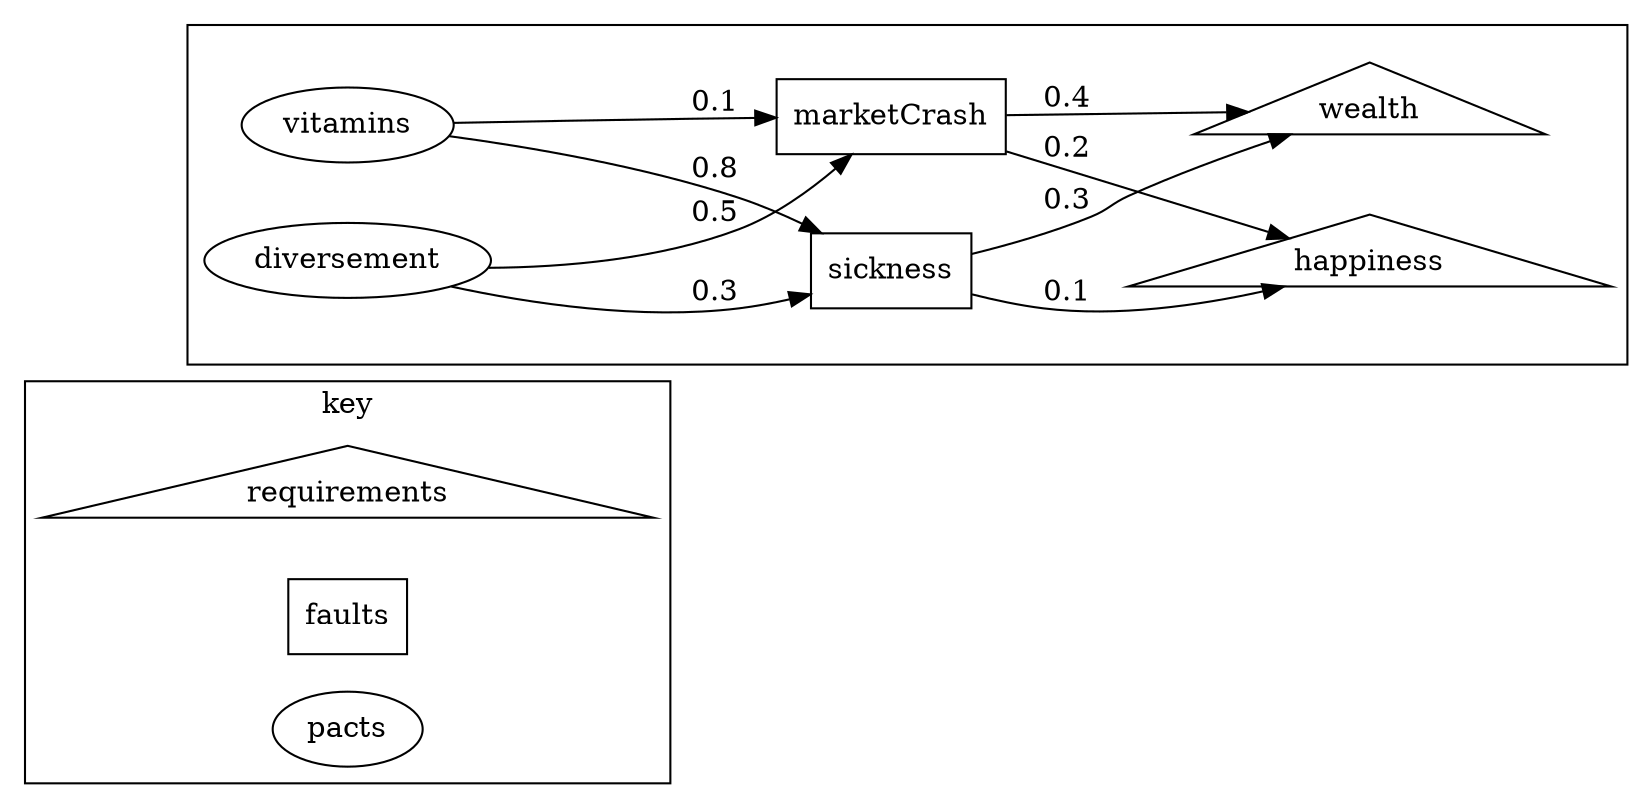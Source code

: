 digraph G {
   randsep=0.3; rankdir=LR;
subgraph cluster1 {
label="key";
"requirements" [shape="triangle"];
"faults" [shape="box"];
"pacts" [shape="ellipse"];}
subgraph cluster2 {
"f(3)" -> "r(1)" [label="0.1"];
"f(3)" [label="sickness",shape="box"];
"r(1)" [label="happiness",shape="triangle"];
"f(4)" -> "r(1)" [label="0.2"];
"f(4)" [label="marketCrash",shape="box"];
"r(1)" [label="happiness",shape="triangle"];
"f(3)" -> "r(2)" [label="0.3"];
"f(3)" [label="sickness",shape="box"];
"r(2)" [label="wealth",shape="triangle"];
"f(4)" -> "r(2)" [label="0.4"];
"f(4)" [label="marketCrash",shape="box"];
"r(2)" [label="wealth",shape="triangle"];
"p(5)" -> "f(3)" [label="0.8"];
"p(5)" [label="vitamins",shape="ellipse"];
"f(3)" [label="sickness",shape="box"];
"p(5)" -> "f(4)" [label="0.1"];
"p(5)" [label="vitamins",shape="ellipse"];
"f(4)" [label="marketCrash",shape="box"];
"p(6)" -> "f(3)" [label="0.3"];
"p(6)" [label="diversement",shape="ellipse"];
"f(3)" [label="sickness",shape="box"];
"p(6)" -> "f(4)" [label="0.5"];
"p(6)" [label="diversement",shape="ellipse"];
"f(4)" [label="marketCrash",shape="box"];
}}
